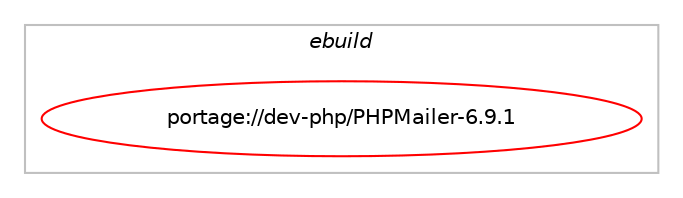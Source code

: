 digraph prolog {

# *************
# Graph options
# *************

newrank=true;
concentrate=true;
compound=true;
graph [rankdir=LR,fontname=Helvetica,fontsize=10,ranksep=1.5];#, ranksep=2.5, nodesep=0.2];
edge  [arrowhead=vee];
node  [fontname=Helvetica,fontsize=10];

# **********
# The ebuild
# **********

subgraph cluster_leftcol {
color=gray;
label=<<i>ebuild</i>>;
id [label="portage://dev-php/PHPMailer-6.9.1", color=red, width=4, href="../dev-php/PHPMailer-6.9.1.svg"];
}

# ****************
# The dependencies
# ****************

subgraph cluster_midcol {
color=gray;
label=<<i>dependencies</i>>;
subgraph cluster_compile {
fillcolor="#eeeeee";
style=filled;
label=<<i>compile</i>>;
}
subgraph cluster_compileandrun {
fillcolor="#eeeeee";
style=filled;
label=<<i>compile and run</i>>;
}
subgraph cluster_run {
fillcolor="#eeeeee";
style=filled;
label=<<i>run</i>>;
# *** BEGIN UNKNOWN DEPENDENCY TYPE (TODO) ***
# id -> equal(use_conditional_group(negative,ssl,portage://dev-php/PHPMailer-6.9.1,[use_conditional_group(positive,idn,portage://dev-php/PHPMailer-6.9.1,[package_dependency(portage://dev-php/PHPMailer-6.9.1,run,no,dev-lang,php,none,[,,],any_different_slot,[use(enable(ctype),none),use(enable(filter),none),use(enable(intl),none),use(enable(unicode),none)])]),use_conditional_group(negative,idn,portage://dev-php/PHPMailer-6.9.1,[package_dependency(portage://dev-php/PHPMailer-6.9.1,run,no,dev-lang,php,none,[,,],any_different_slot,[use(enable(ctype),none),use(enable(filter),none)])])]))
# *** END UNKNOWN DEPENDENCY TYPE (TODO) ***

# *** BEGIN UNKNOWN DEPENDENCY TYPE (TODO) ***
# id -> equal(use_conditional_group(positive,ssl,portage://dev-php/PHPMailer-6.9.1,[use_conditional_group(positive,idn,portage://dev-php/PHPMailer-6.9.1,[package_dependency(portage://dev-php/PHPMailer-6.9.1,run,no,dev-lang,php,none,[,,],any_different_slot,[use(enable(ctype),none),use(enable(filter),none),use(enable(intl),none),use(enable(ssl),none),use(enable(unicode),none)])]),use_conditional_group(negative,idn,portage://dev-php/PHPMailer-6.9.1,[package_dependency(portage://dev-php/PHPMailer-6.9.1,run,no,dev-lang,php,none,[,,],any_different_slot,[use(enable(ctype),none),use(enable(filter),none),use(enable(ssl),none)])])]))
# *** END UNKNOWN DEPENDENCY TYPE (TODO) ***

}
}

# **************
# The candidates
# **************

subgraph cluster_choices {
rank=same;
color=gray;
label=<<i>candidates</i>>;

}

}
